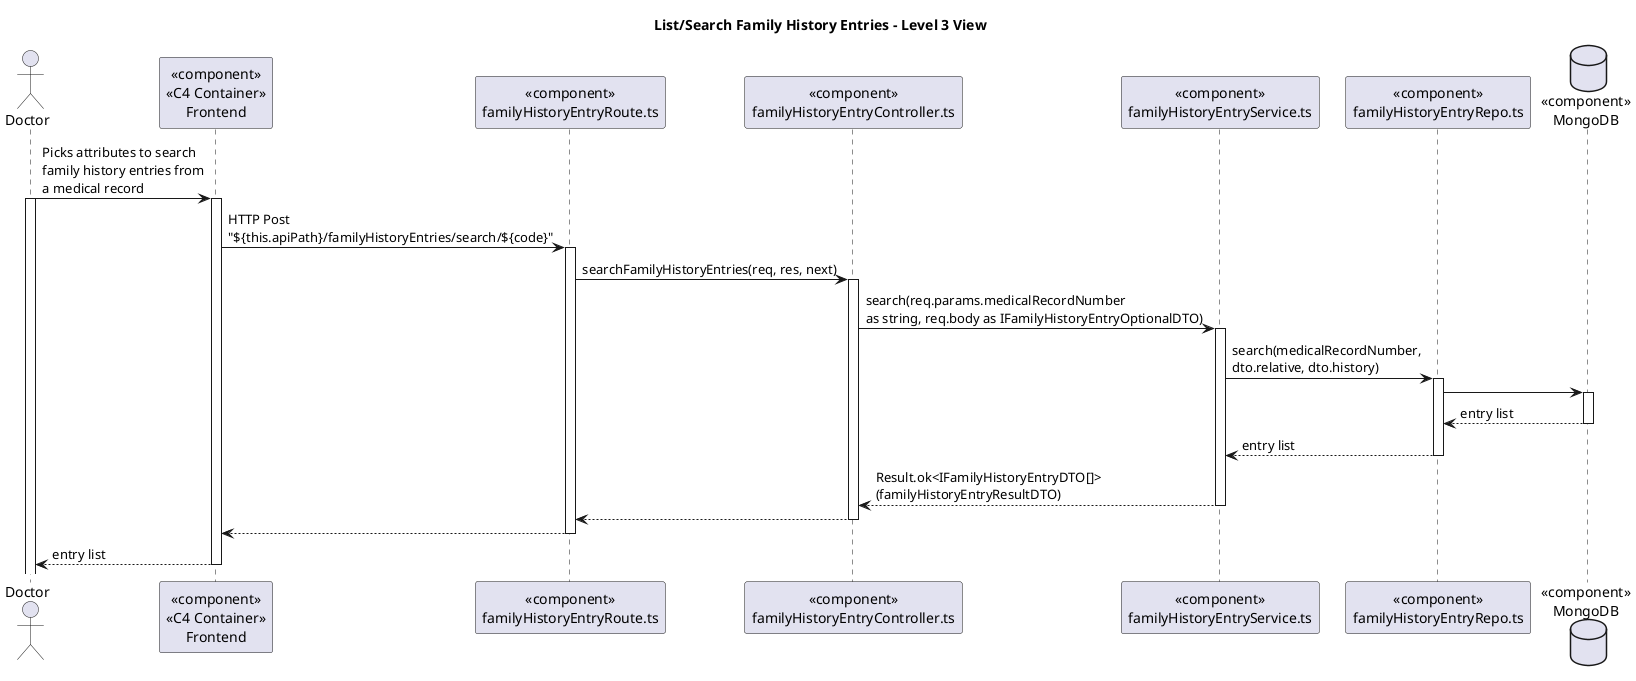 @startuml

title List/Search Family History Entries - Level 3 View

actor Doctor as U

participant "«component»\n«C4 Container»\nFrontend" as frontend 

participant "«component»\nfamilyHistoryEntryRoute.ts" as route
participant "«component»\nfamilyHistoryEntryController.ts" as ctrl
participant "«component»\nfamilyHistoryEntryService.ts" as service
participant "«component»\nfamilyHistoryEntryRepo.ts" as repo

database "«component»\nMongoDB" as db

U -> frontend : Picks attributes to search\nfamily history entries from\na medical record
activate U
activate frontend

frontend -> route : HTTP Post\n"${this.apiPath}/familyHistoryEntries/search/${code}"
activate route

route -> ctrl : searchFamilyHistoryEntries(req, res, next)
activate ctrl

ctrl -> service : search(req.params.medicalRecordNumber\nas string, req.body as IFamilyHistoryEntryOptionalDTO)
activate service

service -> repo : search(medicalRecordNumber,\ndto.relative, dto.history)
activate repo
repo -> db
activate db
db --> repo : entry list
deactivate db
repo --> service : entry list
deactivate repo

service --> ctrl : Result.ok<IFamilyHistoryEntryDTO[]>\n(familyHistoryEntryResultDTO)
deactivate service
ctrl --> route
deactivate ctrl
route --> frontend
deactivate route
frontend --> U : entry list
deactivate frontend


@enduml